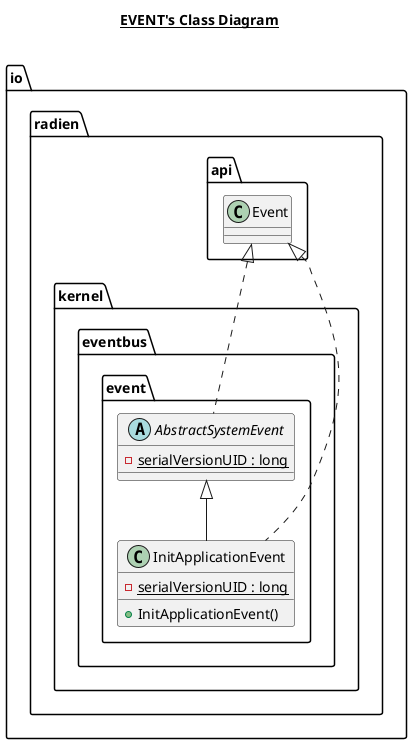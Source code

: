 @startuml

title __EVENT's Class Diagram__\n

  namespace io.radien.kernel {
    namespace eventbus {
      namespace event {
        abstract class io.radien.kernel.eventbus.event.AbstractSystemEvent {
            {static} - serialVersionUID : long
        }
      }
    }
  }
  

  namespace io.radien.kernel {
    namespace eventbus {
      namespace event {
        class io.radien.kernel.eventbus.event.InitApplicationEvent {
            {static} - serialVersionUID : long
            + InitApplicationEvent()
        }
      }
    }
  }
  

  io.radien.kernel.eventbus.event.AbstractSystemEvent .up.|> io.radien.api.Event
  io.radien.kernel.eventbus.event.InitApplicationEvent .up.|> io.radien.api.Event
  io.radien.kernel.eventbus.event.InitApplicationEvent -up-|> io.radien.kernel.eventbus.event.AbstractSystemEvent







@enduml
